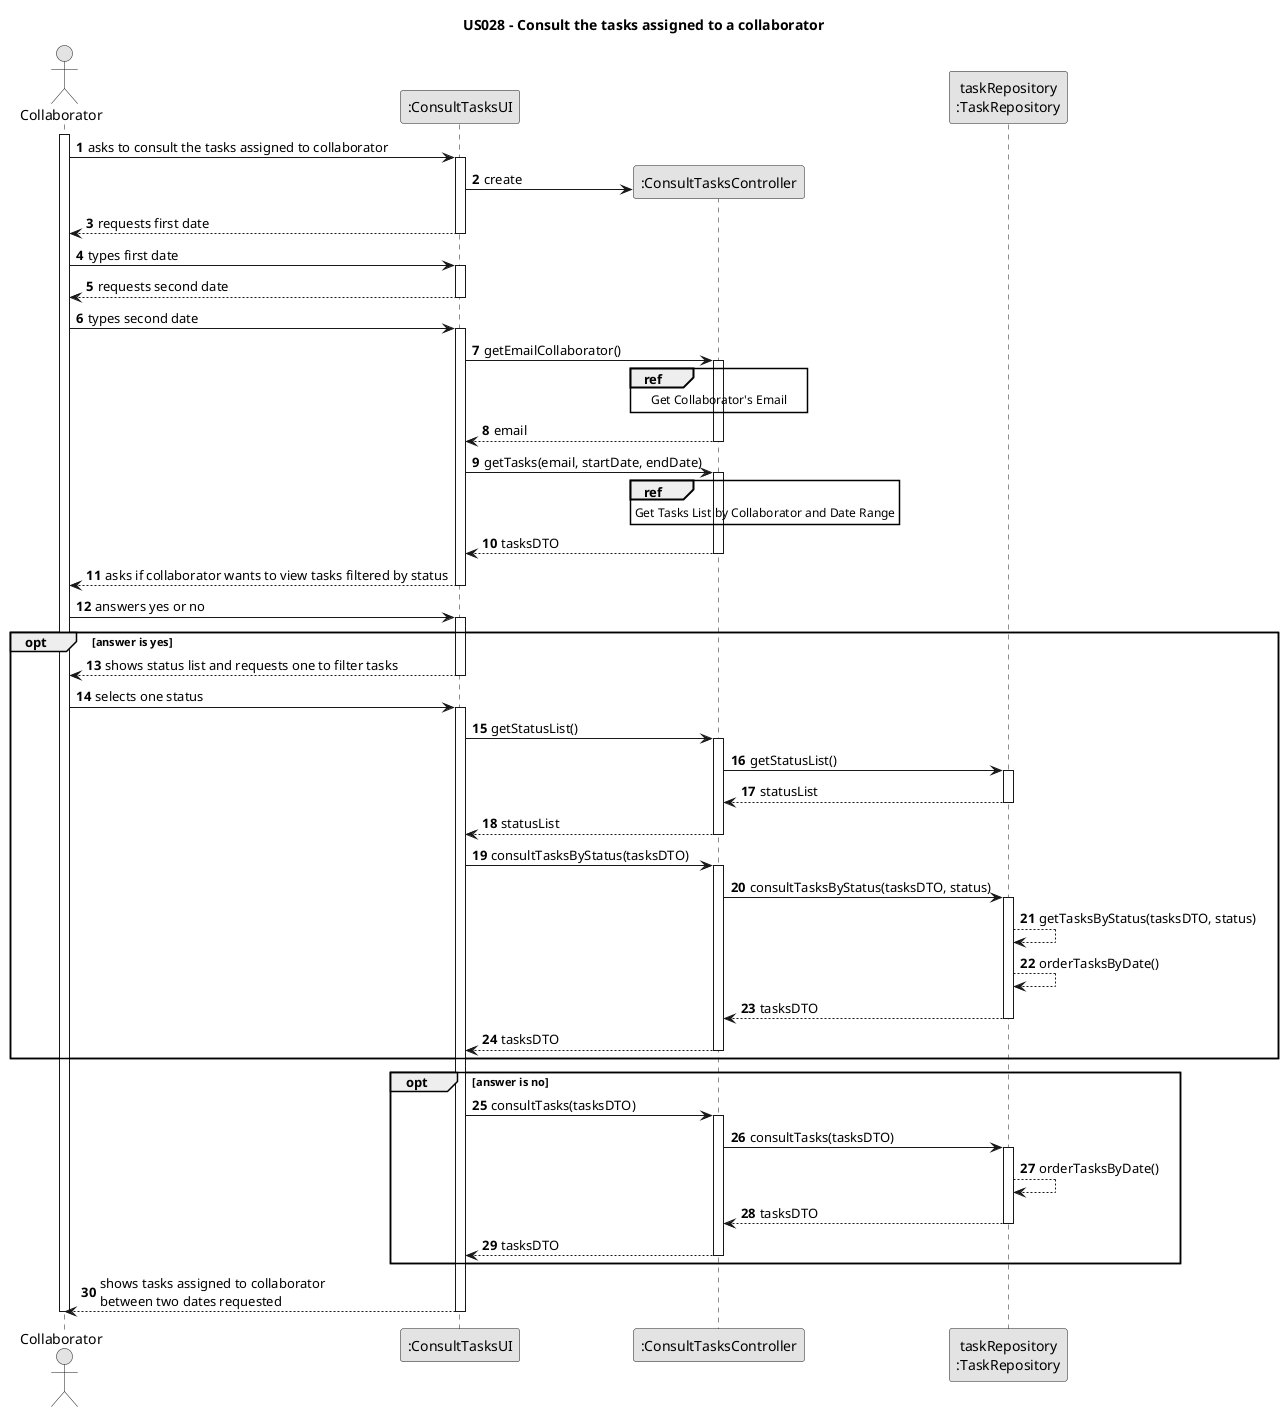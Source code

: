 @startuml
skinparam monochrome true
skinparam packageStyle rectangle
skinparam shadowing false

title US028 - Consult the tasks assigned to a collaborator

autonumber

actor "Collaborator" as Employee
participant ":ConsultTasksUI" as UI
participant ":ConsultTasksController" as CTRL
participant "taskRepository\n:TaskRepository" as TaskRepository

activate Employee

    Employee -> UI : asks to consult the tasks assigned to collaborator
    activate UI

    UI -> CTRL** : create

    UI --> Employee : requests first date
    deactivate UI

    Employee -> UI : types first date
    activate UI

    UI --> Employee : requests second date
    deactivate UI

    Employee -> UI : types second date
    activate UI

    UI -> CTRL : getEmailCollaborator()
    activate CTRL

    ref over CTRL
        Get Collaborator's Email
    end ref

    CTRL --> UI : email
    deactivate CTRL

    UI -> CTRL : getTasks(email, startDate, endDate)
    activate CTRL

    ref over CTRL
        Get Tasks List by Collaborator and Date Range
    end ref

    CTRL --> UI : tasksDTO
    deactivate CTRL

    UI --> Employee : asks if collaborator wants to view tasks filtered by status
    deactivate UI

    Employee -> UI : answers yes or no
    activate UI

    opt answer is yes
        UI --> Employee : shows status list and requests one to filter tasks
        deactivate UI

        Employee -> UI : selects one status
        activate UI

        UI -> CTRL : getStatusList()
        activate CTRL

        CTRL -> TaskRepository : getStatusList()
        activate TaskRepository

        TaskRepository --> CTRL : statusList
        deactivate TaskRepository

        CTRL --> UI : statusList
        deactivate CTRL

        UI -> CTRL : consultTasksByStatus(tasksDTO)
        activate CTRL

        CTRL -> TaskRepository : consultTasksByStatus(tasksDTO, status)
        activate TaskRepository

        TaskRepository --> TaskRepository : getTasksByStatus(tasksDTO, status)
        TaskRepository --> TaskRepository : orderTasksByDate()
        TaskRepository --> CTRL : tasksDTO
        deactivate TaskRepository

        CTRL --> UI : tasksDTO
        deactivate CTRL
    end opt

    opt answer is no
        UI -> CTRL : consultTasks(tasksDTO)
        activate CTRL

        CTRL -> TaskRepository : consultTasks(tasksDTO)
        activate TaskRepository

        TaskRepository --> TaskRepository : orderTasksByDate()
        TaskRepository --> CTRL : tasksDTO
        deactivate TaskRepository
        CTRL --> UI : tasksDTO
        deactivate CTRL
    end opt

    UI --> Employee : shows tasks assigned to collaborator \nbetween two dates requested
    deactivate UI

deactivate Employee
@enduml